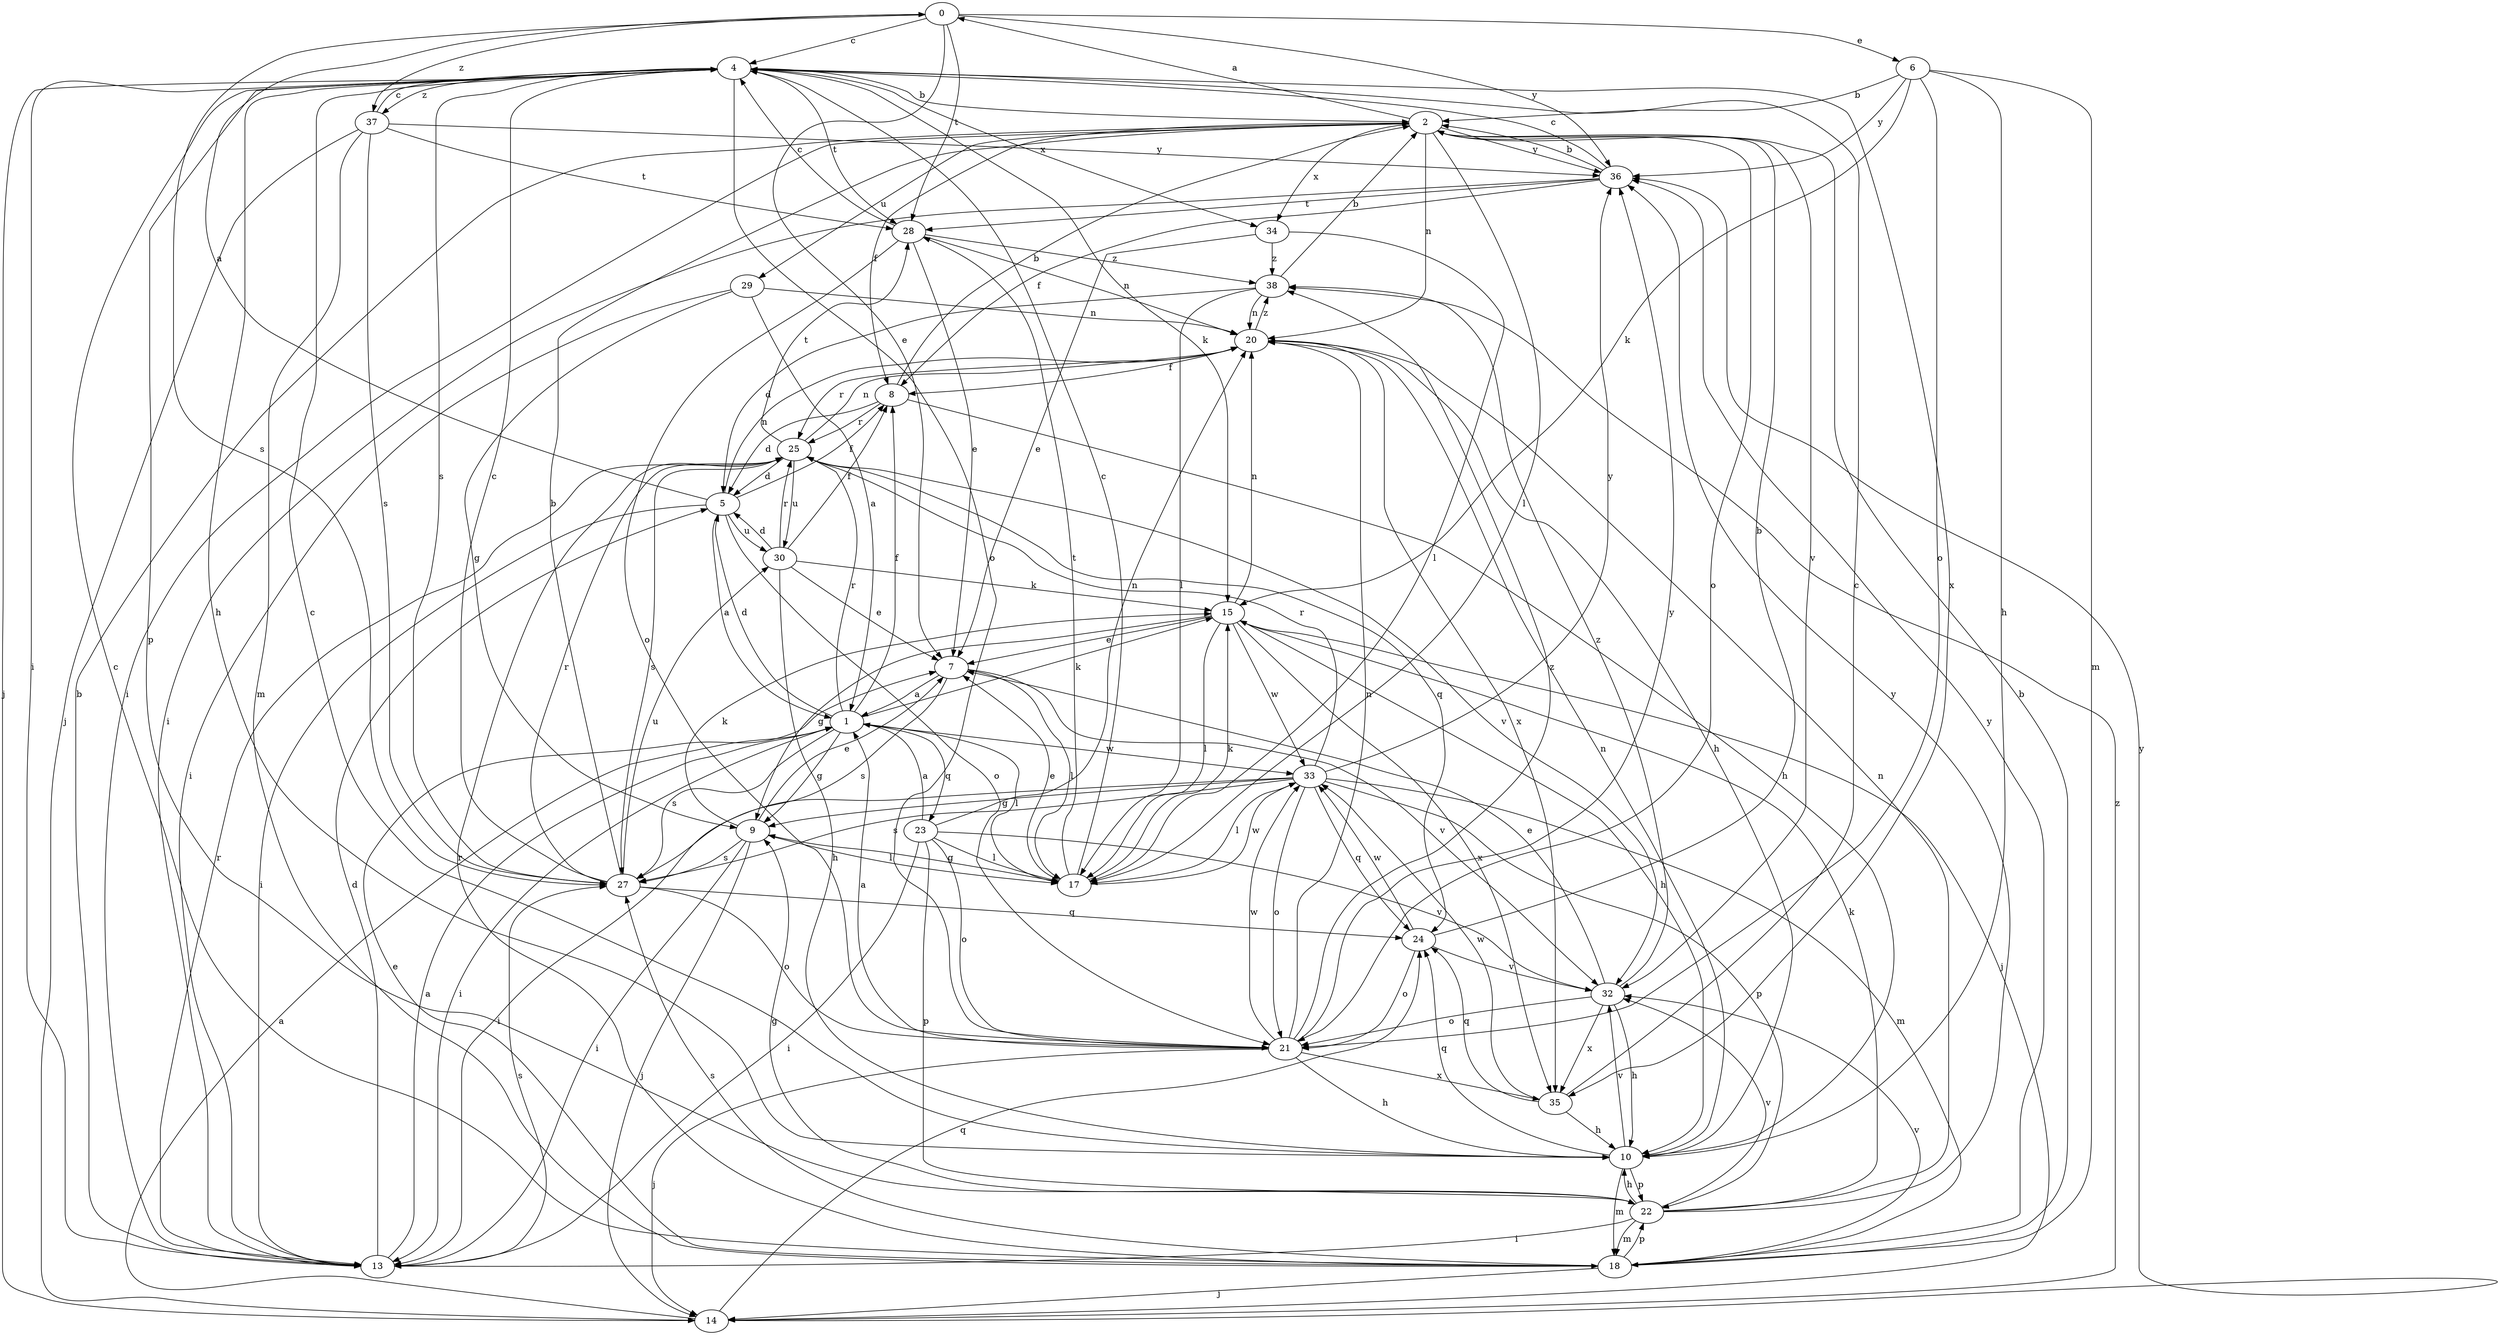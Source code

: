 strict digraph  {
0;
1;
2;
4;
5;
6;
7;
8;
9;
10;
13;
14;
15;
17;
18;
20;
21;
22;
23;
24;
25;
27;
28;
29;
30;
32;
33;
34;
35;
36;
37;
38;
0 -> 4  [label=c];
0 -> 6  [label=e];
0 -> 7  [label=e];
0 -> 27  [label=s];
0 -> 28  [label=t];
0 -> 36  [label=y];
0 -> 37  [label=z];
1 -> 5  [label=d];
1 -> 8  [label=f];
1 -> 9  [label=g];
1 -> 13  [label=i];
1 -> 15  [label=k];
1 -> 17  [label=l];
1 -> 23  [label=q];
1 -> 25  [label=r];
1 -> 27  [label=s];
1 -> 33  [label=w];
2 -> 0  [label=a];
2 -> 8  [label=f];
2 -> 13  [label=i];
2 -> 17  [label=l];
2 -> 20  [label=n];
2 -> 21  [label=o];
2 -> 29  [label=u];
2 -> 32  [label=v];
2 -> 34  [label=x];
2 -> 36  [label=y];
4 -> 2  [label=b];
4 -> 10  [label=h];
4 -> 13  [label=i];
4 -> 14  [label=j];
4 -> 15  [label=k];
4 -> 21  [label=o];
4 -> 22  [label=p];
4 -> 27  [label=s];
4 -> 28  [label=t];
4 -> 34  [label=x];
4 -> 35  [label=x];
4 -> 37  [label=z];
5 -> 0  [label=a];
5 -> 1  [label=a];
5 -> 8  [label=f];
5 -> 13  [label=i];
5 -> 20  [label=n];
5 -> 21  [label=o];
5 -> 30  [label=u];
6 -> 2  [label=b];
6 -> 10  [label=h];
6 -> 15  [label=k];
6 -> 18  [label=m];
6 -> 21  [label=o];
6 -> 36  [label=y];
7 -> 1  [label=a];
7 -> 17  [label=l];
7 -> 27  [label=s];
7 -> 32  [label=v];
8 -> 2  [label=b];
8 -> 5  [label=d];
8 -> 10  [label=h];
8 -> 25  [label=r];
9 -> 7  [label=e];
9 -> 13  [label=i];
9 -> 14  [label=j];
9 -> 15  [label=k];
9 -> 17  [label=l];
9 -> 27  [label=s];
10 -> 4  [label=c];
10 -> 18  [label=m];
10 -> 20  [label=n];
10 -> 22  [label=p];
10 -> 24  [label=q];
10 -> 32  [label=v];
13 -> 1  [label=a];
13 -> 2  [label=b];
13 -> 5  [label=d];
13 -> 25  [label=r];
13 -> 27  [label=s];
14 -> 1  [label=a];
14 -> 24  [label=q];
14 -> 36  [label=y];
14 -> 38  [label=z];
15 -> 7  [label=e];
15 -> 9  [label=g];
15 -> 10  [label=h];
15 -> 14  [label=j];
15 -> 17  [label=l];
15 -> 20  [label=n];
15 -> 33  [label=w];
15 -> 35  [label=x];
17 -> 4  [label=c];
17 -> 7  [label=e];
17 -> 9  [label=g];
17 -> 15  [label=k];
17 -> 28  [label=t];
17 -> 33  [label=w];
18 -> 2  [label=b];
18 -> 4  [label=c];
18 -> 7  [label=e];
18 -> 14  [label=j];
18 -> 22  [label=p];
18 -> 25  [label=r];
18 -> 27  [label=s];
18 -> 32  [label=v];
18 -> 36  [label=y];
20 -> 8  [label=f];
20 -> 10  [label=h];
20 -> 25  [label=r];
20 -> 35  [label=x];
20 -> 38  [label=z];
21 -> 1  [label=a];
21 -> 10  [label=h];
21 -> 14  [label=j];
21 -> 20  [label=n];
21 -> 33  [label=w];
21 -> 35  [label=x];
21 -> 36  [label=y];
21 -> 38  [label=z];
22 -> 9  [label=g];
22 -> 10  [label=h];
22 -> 13  [label=i];
22 -> 15  [label=k];
22 -> 18  [label=m];
22 -> 20  [label=n];
22 -> 32  [label=v];
22 -> 36  [label=y];
23 -> 1  [label=a];
23 -> 13  [label=i];
23 -> 17  [label=l];
23 -> 20  [label=n];
23 -> 21  [label=o];
23 -> 22  [label=p];
23 -> 32  [label=v];
24 -> 2  [label=b];
24 -> 21  [label=o];
24 -> 32  [label=v];
24 -> 33  [label=w];
25 -> 5  [label=d];
25 -> 20  [label=n];
25 -> 24  [label=q];
25 -> 27  [label=s];
25 -> 28  [label=t];
25 -> 30  [label=u];
25 -> 32  [label=v];
27 -> 2  [label=b];
27 -> 4  [label=c];
27 -> 21  [label=o];
27 -> 24  [label=q];
27 -> 25  [label=r];
27 -> 30  [label=u];
28 -> 4  [label=c];
28 -> 7  [label=e];
28 -> 20  [label=n];
28 -> 21  [label=o];
28 -> 38  [label=z];
29 -> 1  [label=a];
29 -> 9  [label=g];
29 -> 13  [label=i];
29 -> 20  [label=n];
30 -> 5  [label=d];
30 -> 7  [label=e];
30 -> 8  [label=f];
30 -> 10  [label=h];
30 -> 15  [label=k];
30 -> 25  [label=r];
32 -> 7  [label=e];
32 -> 10  [label=h];
32 -> 21  [label=o];
32 -> 35  [label=x];
32 -> 38  [label=z];
33 -> 9  [label=g];
33 -> 13  [label=i];
33 -> 17  [label=l];
33 -> 18  [label=m];
33 -> 21  [label=o];
33 -> 22  [label=p];
33 -> 24  [label=q];
33 -> 25  [label=r];
33 -> 27  [label=s];
33 -> 36  [label=y];
34 -> 7  [label=e];
34 -> 17  [label=l];
34 -> 38  [label=z];
35 -> 4  [label=c];
35 -> 10  [label=h];
35 -> 24  [label=q];
35 -> 33  [label=w];
36 -> 2  [label=b];
36 -> 4  [label=c];
36 -> 8  [label=f];
36 -> 13  [label=i];
36 -> 28  [label=t];
37 -> 4  [label=c];
37 -> 14  [label=j];
37 -> 18  [label=m];
37 -> 27  [label=s];
37 -> 28  [label=t];
37 -> 36  [label=y];
38 -> 2  [label=b];
38 -> 5  [label=d];
38 -> 17  [label=l];
38 -> 20  [label=n];
}
